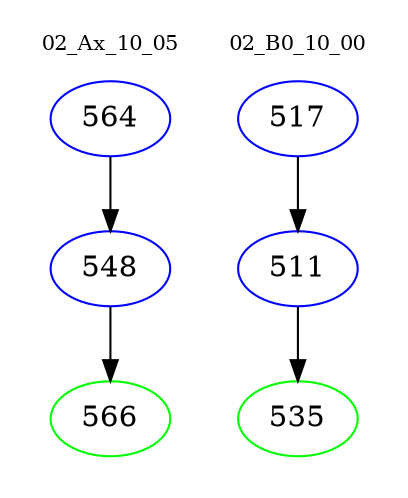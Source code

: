digraph{
subgraph cluster_0 {
color = white
label = "02_Ax_10_05";
fontsize=10;
T0_564 [label="564", color="blue"]
T0_564 -> T0_548 [color="black"]
T0_548 [label="548", color="blue"]
T0_548 -> T0_566 [color="black"]
T0_566 [label="566", color="green"]
}
subgraph cluster_1 {
color = white
label = "02_B0_10_00";
fontsize=10;
T1_517 [label="517", color="blue"]
T1_517 -> T1_511 [color="black"]
T1_511 [label="511", color="blue"]
T1_511 -> T1_535 [color="black"]
T1_535 [label="535", color="green"]
}
}
